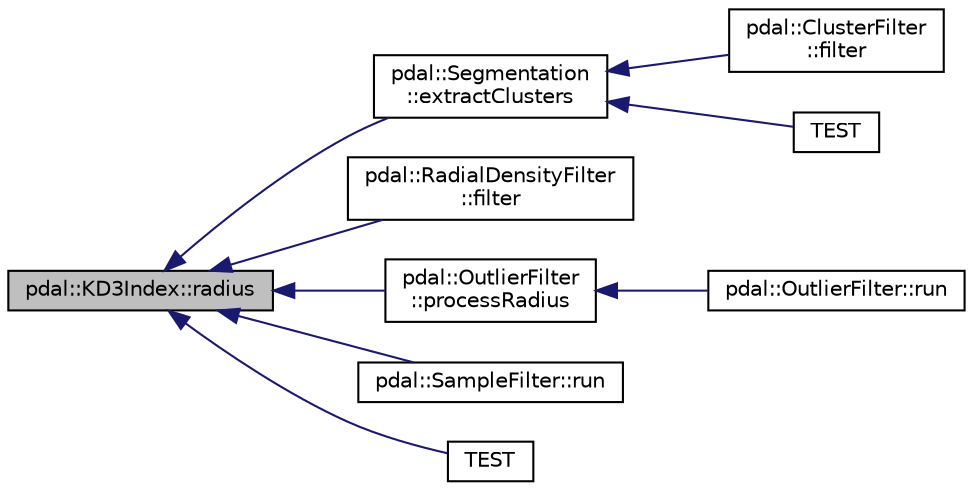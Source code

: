 digraph "pdal::KD3Index::radius"
{
  edge [fontname="Helvetica",fontsize="10",labelfontname="Helvetica",labelfontsize="10"];
  node [fontname="Helvetica",fontsize="10",shape=record];
  rankdir="LR";
  Node1 [label="pdal::KD3Index::radius",height=0.2,width=0.4,color="black", fillcolor="grey75", style="filled", fontcolor="black"];
  Node1 -> Node2 [dir="back",color="midnightblue",fontsize="10",style="solid",fontname="Helvetica"];
  Node2 [label="pdal::Segmentation\l::extractClusters",height=0.2,width=0.4,color="black", fillcolor="white", style="filled",URL="$namespacepdal_1_1Segmentation.html#af0fdd9efba9cd2851ae16063d3976039"];
  Node2 -> Node3 [dir="back",color="midnightblue",fontsize="10",style="solid",fontname="Helvetica"];
  Node3 [label="pdal::ClusterFilter\l::filter",height=0.2,width=0.4,color="black", fillcolor="white", style="filled",URL="$classpdal_1_1ClusterFilter.html#a09b30b520f2852ca652cbaa25b86b2c3"];
  Node2 -> Node4 [dir="back",color="midnightblue",fontsize="10",style="solid",fontname="Helvetica"];
  Node4 [label="TEST",height=0.2,width=0.4,color="black", fillcolor="white", style="filled",URL="$SegmentationTest_8cpp.html#a1ca3a4d78657ac7f80d95f44d426ac64"];
  Node1 -> Node5 [dir="back",color="midnightblue",fontsize="10",style="solid",fontname="Helvetica"];
  Node5 [label="pdal::RadialDensityFilter\l::filter",height=0.2,width=0.4,color="black", fillcolor="white", style="filled",URL="$classpdal_1_1RadialDensityFilter.html#a9e97f232df01dff4d097672fc70a7ace"];
  Node1 -> Node6 [dir="back",color="midnightblue",fontsize="10",style="solid",fontname="Helvetica"];
  Node6 [label="pdal::OutlierFilter\l::processRadius",height=0.2,width=0.4,color="black", fillcolor="white", style="filled",URL="$classpdal_1_1OutlierFilter.html#ac2100f73192e5fa201637cef092830f5"];
  Node6 -> Node7 [dir="back",color="midnightblue",fontsize="10",style="solid",fontname="Helvetica"];
  Node7 [label="pdal::OutlierFilter::run",height=0.2,width=0.4,color="black", fillcolor="white", style="filled",URL="$classpdal_1_1OutlierFilter.html#a0ccead040af4b0c23f35ff27fa3f46f0"];
  Node1 -> Node8 [dir="back",color="midnightblue",fontsize="10",style="solid",fontname="Helvetica"];
  Node8 [label="pdal::SampleFilter::run",height=0.2,width=0.4,color="black", fillcolor="white", style="filled",URL="$classpdal_1_1SampleFilter.html#a8970887f78e4e1d655ad63e73494ee8f"];
  Node1 -> Node9 [dir="back",color="midnightblue",fontsize="10",style="solid",fontname="Helvetica"];
  Node9 [label="TEST",height=0.2,width=0.4,color="black", fillcolor="white", style="filled",URL="$KDIndexTest_8cpp.html#ae1206b878c0bce92ca1f4ccbd150137c"];
}
